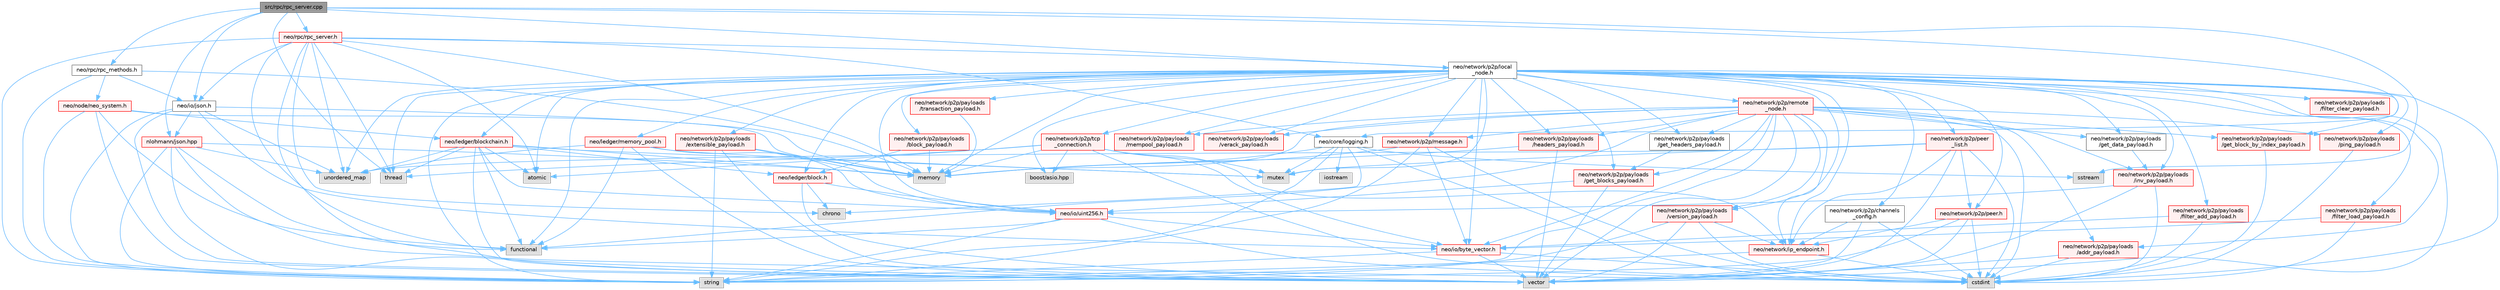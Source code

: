 digraph "src/rpc/rpc_server.cpp"
{
 // LATEX_PDF_SIZE
  bgcolor="transparent";
  edge [fontname=Helvetica,fontsize=10,labelfontname=Helvetica,labelfontsize=10];
  node [fontname=Helvetica,fontsize=10,shape=box,height=0.2,width=0.4];
  Node1 [id="Node000001",label="src/rpc/rpc_server.cpp",height=0.2,width=0.4,color="gray40", fillcolor="grey60", style="filled", fontcolor="black",tooltip=" "];
  Node1 -> Node2 [id="edge1_Node000001_Node000002",color="steelblue1",style="solid",tooltip=" "];
  Node2 [id="Node000002",label="neo/core/logging.h",height=0.2,width=0.4,color="grey40", fillcolor="white", style="filled",URL="$core_2logging_8h.html",tooltip=" "];
  Node2 -> Node3 [id="edge2_Node000002_Node000003",color="steelblue1",style="solid",tooltip=" "];
  Node3 [id="Node000003",label="chrono",height=0.2,width=0.4,color="grey60", fillcolor="#E0E0E0", style="filled",tooltip=" "];
  Node2 -> Node4 [id="edge3_Node000002_Node000004",color="steelblue1",style="solid",tooltip=" "];
  Node4 [id="Node000004",label="cstdint",height=0.2,width=0.4,color="grey60", fillcolor="#E0E0E0", style="filled",tooltip=" "];
  Node2 -> Node5 [id="edge4_Node000002_Node000005",color="steelblue1",style="solid",tooltip=" "];
  Node5 [id="Node000005",label="memory",height=0.2,width=0.4,color="grey60", fillcolor="#E0E0E0", style="filled",tooltip=" "];
  Node2 -> Node6 [id="edge5_Node000002_Node000006",color="steelblue1",style="solid",tooltip=" "];
  Node6 [id="Node000006",label="sstream",height=0.2,width=0.4,color="grey60", fillcolor="#E0E0E0", style="filled",tooltip=" "];
  Node2 -> Node7 [id="edge6_Node000002_Node000007",color="steelblue1",style="solid",tooltip=" "];
  Node7 [id="Node000007",label="string",height=0.2,width=0.4,color="grey60", fillcolor="#E0E0E0", style="filled",tooltip=" "];
  Node2 -> Node8 [id="edge7_Node000002_Node000008",color="steelblue1",style="solid",tooltip=" "];
  Node8 [id="Node000008",label="iostream",height=0.2,width=0.4,color="grey60", fillcolor="#E0E0E0", style="filled",tooltip=" "];
  Node2 -> Node9 [id="edge8_Node000002_Node000009",color="steelblue1",style="solid",tooltip=" "];
  Node9 [id="Node000009",label="mutex",height=0.2,width=0.4,color="grey60", fillcolor="#E0E0E0", style="filled",tooltip=" "];
  Node1 -> Node10 [id="edge9_Node000001_Node000010",color="steelblue1",style="solid",tooltip=" "];
  Node10 [id="Node000010",label="neo/io/json.h",height=0.2,width=0.4,color="grey40", fillcolor="white", style="filled",URL="$io_2json_8h.html",tooltip=" "];
  Node10 -> Node11 [id="edge10_Node000010_Node000011",color="steelblue1",style="solid",tooltip=" "];
  Node11 [id="Node000011",label="neo/io/byte_vector.h",height=0.2,width=0.4,color="red", fillcolor="#FFF0F0", style="filled",URL="$io_2byte__vector_8h.html",tooltip=" "];
  Node11 -> Node4 [id="edge11_Node000011_Node000004",color="steelblue1",style="solid",tooltip=" "];
  Node11 -> Node7 [id="edge12_Node000011_Node000007",color="steelblue1",style="solid",tooltip=" "];
  Node11 -> Node15 [id="edge13_Node000011_Node000015",color="steelblue1",style="solid",tooltip=" "];
  Node15 [id="Node000015",label="vector",height=0.2,width=0.4,color="grey60", fillcolor="#E0E0E0", style="filled",tooltip=" "];
  Node10 -> Node5 [id="edge14_Node000010_Node000005",color="steelblue1",style="solid",tooltip=" "];
  Node10 -> Node16 [id="edge15_Node000010_Node000016",color="steelblue1",style="solid",tooltip=" "];
  Node16 [id="Node000016",label="nlohmann/json.hpp",height=0.2,width=0.4,color="red", fillcolor="#FFF0F0", style="filled",URL="$json_8hpp.html",tooltip=" "];
  Node16 -> Node19 [id="edge16_Node000016_Node000019",color="steelblue1",style="solid",tooltip=" "];
  Node19 [id="Node000019",label="functional",height=0.2,width=0.4,color="grey60", fillcolor="#E0E0E0", style="filled",tooltip=" "];
  Node16 -> Node5 [id="edge17_Node000016_Node000005",color="steelblue1",style="solid",tooltip=" "];
  Node16 -> Node7 [id="edge18_Node000016_Node000007",color="steelblue1",style="solid",tooltip=" "];
  Node16 -> Node15 [id="edge19_Node000016_Node000015",color="steelblue1",style="solid",tooltip=" "];
  Node16 -> Node29 [id="edge20_Node000016_Node000029",color="steelblue1",style="solid",tooltip=" "];
  Node29 [id="Node000029",label="unordered_map",height=0.2,width=0.4,color="grey60", fillcolor="#E0E0E0", style="filled",tooltip=" "];
  Node16 -> Node4 [id="edge21_Node000016_Node000004",color="steelblue1",style="solid",tooltip=" "];
  Node10 -> Node7 [id="edge22_Node000010_Node000007",color="steelblue1",style="solid",tooltip=" "];
  Node10 -> Node29 [id="edge23_Node000010_Node000029",color="steelblue1",style="solid",tooltip=" "];
  Node10 -> Node15 [id="edge24_Node000010_Node000015",color="steelblue1",style="solid",tooltip=" "];
  Node1 -> Node45 [id="edge25_Node000001_Node000045",color="steelblue1",style="solid",tooltip=" "];
  Node45 [id="Node000045",label="neo/network/p2p/local\l_node.h",height=0.2,width=0.4,color="grey40", fillcolor="white", style="filled",URL="$local__node_8h.html",tooltip=" "];
  Node45 -> Node11 [id="edge26_Node000045_Node000011",color="steelblue1",style="solid",tooltip=" "];
  Node45 -> Node46 [id="edge27_Node000045_Node000046",color="steelblue1",style="solid",tooltip=" "];
  Node46 [id="Node000046",label="neo/io/uint256.h",height=0.2,width=0.4,color="red", fillcolor="#FFF0F0", style="filled",URL="$uint256_8h.html",tooltip=" "];
  Node46 -> Node11 [id="edge28_Node000046_Node000011",color="steelblue1",style="solid",tooltip=" "];
  Node46 -> Node4 [id="edge29_Node000046_Node000004",color="steelblue1",style="solid",tooltip=" "];
  Node46 -> Node19 [id="edge30_Node000046_Node000019",color="steelblue1",style="solid",tooltip=" "];
  Node46 -> Node7 [id="edge31_Node000046_Node000007",color="steelblue1",style="solid",tooltip=" "];
  Node45 -> Node48 [id="edge32_Node000045_Node000048",color="steelblue1",style="solid",tooltip=" "];
  Node48 [id="Node000048",label="neo/ledger/block.h",height=0.2,width=0.4,color="red", fillcolor="#FFF0F0", style="filled",URL="$ledger_2block_8h.html",tooltip=" "];
  Node48 -> Node46 [id="edge33_Node000048_Node000046",color="steelblue1",style="solid",tooltip=" "];
  Node48 -> Node3 [id="edge34_Node000048_Node000003",color="steelblue1",style="solid",tooltip=" "];
  Node48 -> Node15 [id="edge35_Node000048_Node000015",color="steelblue1",style="solid",tooltip=" "];
  Node45 -> Node72 [id="edge36_Node000045_Node000072",color="steelblue1",style="solid",tooltip=" "];
  Node72 [id="Node000072",label="neo/ledger/blockchain.h",height=0.2,width=0.4,color="red", fillcolor="#FFF0F0", style="filled",URL="$blockchain_8h.html",tooltip=" "];
  Node72 -> Node48 [id="edge37_Node000072_Node000048",color="steelblue1",style="solid",tooltip=" "];
  Node72 -> Node46 [id="edge38_Node000072_Node000046",color="steelblue1",style="solid",tooltip=" "];
  Node72 -> Node114 [id="edge39_Node000072_Node000114",color="steelblue1",style="solid",tooltip=" "];
  Node114 [id="Node000114",label="atomic",height=0.2,width=0.4,color="grey60", fillcolor="#E0E0E0", style="filled",tooltip=" "];
  Node72 -> Node19 [id="edge40_Node000072_Node000019",color="steelblue1",style="solid",tooltip=" "];
  Node72 -> Node5 [id="edge41_Node000072_Node000005",color="steelblue1",style="solid",tooltip=" "];
  Node72 -> Node9 [id="edge42_Node000072_Node000009",color="steelblue1",style="solid",tooltip=" "];
  Node72 -> Node117 [id="edge43_Node000072_Node000117",color="steelblue1",style="solid",tooltip=" "];
  Node117 [id="Node000117",label="thread",height=0.2,width=0.4,color="grey60", fillcolor="#E0E0E0", style="filled",tooltip=" "];
  Node72 -> Node29 [id="edge44_Node000072_Node000029",color="steelblue1",style="solid",tooltip=" "];
  Node72 -> Node15 [id="edge45_Node000072_Node000015",color="steelblue1",style="solid",tooltip=" "];
  Node45 -> Node118 [id="edge46_Node000045_Node000118",color="steelblue1",style="solid",tooltip=" "];
  Node118 [id="Node000118",label="neo/ledger/memory_pool.h",height=0.2,width=0.4,color="red", fillcolor="#FFF0F0", style="filled",URL="$ledger_2memory__pool_8h.html",tooltip=" "];
  Node118 -> Node46 [id="edge47_Node000118_Node000046",color="steelblue1",style="solid",tooltip=" "];
  Node118 -> Node19 [id="edge48_Node000118_Node000019",color="steelblue1",style="solid",tooltip=" "];
  Node118 -> Node9 [id="edge49_Node000118_Node000009",color="steelblue1",style="solid",tooltip=" "];
  Node118 -> Node29 [id="edge50_Node000118_Node000029",color="steelblue1",style="solid",tooltip=" "];
  Node118 -> Node15 [id="edge51_Node000118_Node000015",color="steelblue1",style="solid",tooltip=" "];
  Node45 -> Node121 [id="edge52_Node000045_Node000121",color="steelblue1",style="solid",tooltip=" "];
  Node121 [id="Node000121",label="neo/network/ip_endpoint.h",height=0.2,width=0.4,color="red", fillcolor="#FFF0F0", style="filled",URL="$ip__endpoint_8h.html",tooltip=" "];
  Node121 -> Node4 [id="edge53_Node000121_Node000004",color="steelblue1",style="solid",tooltip=" "];
  Node121 -> Node7 [id="edge54_Node000121_Node000007",color="steelblue1",style="solid",tooltip=" "];
  Node45 -> Node123 [id="edge55_Node000045_Node000123",color="steelblue1",style="solid",tooltip=" "];
  Node123 [id="Node000123",label="neo/network/p2p/channels\l_config.h",height=0.2,width=0.4,color="grey40", fillcolor="white", style="filled",URL="$channels__config_8h.html",tooltip=" "];
  Node123 -> Node121 [id="edge56_Node000123_Node000121",color="steelblue1",style="solid",tooltip=" "];
  Node123 -> Node4 [id="edge57_Node000123_Node000004",color="steelblue1",style="solid",tooltip=" "];
  Node123 -> Node15 [id="edge58_Node000123_Node000015",color="steelblue1",style="solid",tooltip=" "];
  Node45 -> Node124 [id="edge59_Node000045_Node000124",color="steelblue1",style="solid",tooltip=" "];
  Node124 [id="Node000124",label="neo/network/p2p/message.h",height=0.2,width=0.4,color="red", fillcolor="#FFF0F0", style="filled",URL="$message_8h.html",tooltip=" "];
  Node124 -> Node11 [id="edge60_Node000124_Node000011",color="steelblue1",style="solid",tooltip=" "];
  Node124 -> Node4 [id="edge61_Node000124_Node000004",color="steelblue1",style="solid",tooltip=" "];
  Node124 -> Node5 [id="edge62_Node000124_Node000005",color="steelblue1",style="solid",tooltip=" "];
  Node124 -> Node7 [id="edge63_Node000124_Node000007",color="steelblue1",style="solid",tooltip=" "];
  Node45 -> Node127 [id="edge64_Node000045_Node000127",color="steelblue1",style="solid",tooltip=" "];
  Node127 [id="Node000127",label="neo/network/p2p/payloads\l/addr_payload.h",height=0.2,width=0.4,color="red", fillcolor="#FFF0F0", style="filled",URL="$addr__payload_8h.html",tooltip=" "];
  Node127 -> Node4 [id="edge65_Node000127_Node000004",color="steelblue1",style="solid",tooltip=" "];
  Node127 -> Node15 [id="edge66_Node000127_Node000015",color="steelblue1",style="solid",tooltip=" "];
  Node45 -> Node130 [id="edge67_Node000045_Node000130",color="steelblue1",style="solid",tooltip=" "];
  Node130 [id="Node000130",label="neo/network/p2p/payloads\l/block_payload.h",height=0.2,width=0.4,color="red", fillcolor="#FFF0F0", style="filled",URL="$block__payload_8h.html",tooltip=" "];
  Node130 -> Node48 [id="edge68_Node000130_Node000048",color="steelblue1",style="solid",tooltip=" "];
  Node130 -> Node5 [id="edge69_Node000130_Node000005",color="steelblue1",style="solid",tooltip=" "];
  Node45 -> Node131 [id="edge70_Node000045_Node000131",color="steelblue1",style="solid",tooltip=" "];
  Node131 [id="Node000131",label="neo/network/p2p/payloads\l/extensible_payload.h",height=0.2,width=0.4,color="red", fillcolor="#FFF0F0", style="filled",URL="$p2p_2payloads_2extensible__payload_8h.html",tooltip=" "];
  Node131 -> Node46 [id="edge71_Node000131_Node000046",color="steelblue1",style="solid",tooltip=" "];
  Node131 -> Node5 [id="edge72_Node000131_Node000005",color="steelblue1",style="solid",tooltip=" "];
  Node131 -> Node7 [id="edge73_Node000131_Node000007",color="steelblue1",style="solid",tooltip=" "];
  Node131 -> Node15 [id="edge74_Node000131_Node000015",color="steelblue1",style="solid",tooltip=" "];
  Node45 -> Node132 [id="edge75_Node000045_Node000132",color="steelblue1",style="solid",tooltip=" "];
  Node132 [id="Node000132",label="neo/network/p2p/payloads\l/filter_add_payload.h",height=0.2,width=0.4,color="red", fillcolor="#FFF0F0", style="filled",URL="$filter__add__payload_8h.html",tooltip=" "];
  Node132 -> Node11 [id="edge76_Node000132_Node000011",color="steelblue1",style="solid",tooltip=" "];
  Node132 -> Node4 [id="edge77_Node000132_Node000004",color="steelblue1",style="solid",tooltip=" "];
  Node45 -> Node133 [id="edge78_Node000045_Node000133",color="steelblue1",style="solid",tooltip=" "];
  Node133 [id="Node000133",label="neo/network/p2p/payloads\l/filter_clear_payload.h",height=0.2,width=0.4,color="red", fillcolor="#FFF0F0", style="filled",URL="$filter__clear__payload_8h.html",tooltip=" "];
  Node45 -> Node134 [id="edge79_Node000045_Node000134",color="steelblue1",style="solid",tooltip=" "];
  Node134 [id="Node000134",label="neo/network/p2p/payloads\l/filter_load_payload.h",height=0.2,width=0.4,color="red", fillcolor="#FFF0F0", style="filled",URL="$filter__load__payload_8h.html",tooltip=" "];
  Node134 -> Node11 [id="edge80_Node000134_Node000011",color="steelblue1",style="solid",tooltip=" "];
  Node134 -> Node4 [id="edge81_Node000134_Node000004",color="steelblue1",style="solid",tooltip=" "];
  Node45 -> Node135 [id="edge82_Node000045_Node000135",color="steelblue1",style="solid",tooltip=" "];
  Node135 [id="Node000135",label="neo/network/p2p/payloads\l/get_block_by_index_payload.h",height=0.2,width=0.4,color="red", fillcolor="#FFF0F0", style="filled",URL="$get__block__by__index__payload_8h.html",tooltip=" "];
  Node135 -> Node4 [id="edge83_Node000135_Node000004",color="steelblue1",style="solid",tooltip=" "];
  Node45 -> Node136 [id="edge84_Node000045_Node000136",color="steelblue1",style="solid",tooltip=" "];
  Node136 [id="Node000136",label="neo/network/p2p/payloads\l/get_blocks_payload.h",height=0.2,width=0.4,color="red", fillcolor="#FFF0F0", style="filled",URL="$get__blocks__payload_8h.html",tooltip=" "];
  Node136 -> Node46 [id="edge85_Node000136_Node000046",color="steelblue1",style="solid",tooltip=" "];
  Node136 -> Node15 [id="edge86_Node000136_Node000015",color="steelblue1",style="solid",tooltip=" "];
  Node45 -> Node137 [id="edge87_Node000045_Node000137",color="steelblue1",style="solid",tooltip=" "];
  Node137 [id="Node000137",label="neo/network/p2p/payloads\l/get_data_payload.h",height=0.2,width=0.4,color="grey40", fillcolor="white", style="filled",URL="$get__data__payload_8h.html",tooltip=" "];
  Node137 -> Node138 [id="edge88_Node000137_Node000138",color="steelblue1",style="solid",tooltip=" "];
  Node138 [id="Node000138",label="neo/network/p2p/payloads\l/inv_payload.h",height=0.2,width=0.4,color="red", fillcolor="#FFF0F0", style="filled",URL="$inv__payload_8h.html",tooltip=" "];
  Node138 -> Node46 [id="edge89_Node000138_Node000046",color="steelblue1",style="solid",tooltip=" "];
  Node138 -> Node4 [id="edge90_Node000138_Node000004",color="steelblue1",style="solid",tooltip=" "];
  Node138 -> Node15 [id="edge91_Node000138_Node000015",color="steelblue1",style="solid",tooltip=" "];
  Node45 -> Node140 [id="edge92_Node000045_Node000140",color="steelblue1",style="solid",tooltip=" "];
  Node140 [id="Node000140",label="neo/network/p2p/payloads\l/get_headers_payload.h",height=0.2,width=0.4,color="grey40", fillcolor="white", style="filled",URL="$get__headers__payload_8h.html",tooltip=" "];
  Node140 -> Node136 [id="edge93_Node000140_Node000136",color="steelblue1",style="solid",tooltip=" "];
  Node45 -> Node141 [id="edge94_Node000045_Node000141",color="steelblue1",style="solid",tooltip=" "];
  Node141 [id="Node000141",label="neo/network/p2p/payloads\l/headers_payload.h",height=0.2,width=0.4,color="red", fillcolor="#FFF0F0", style="filled",URL="$headers__payload_8h.html",tooltip=" "];
  Node141 -> Node5 [id="edge95_Node000141_Node000005",color="steelblue1",style="solid",tooltip=" "];
  Node141 -> Node15 [id="edge96_Node000141_Node000015",color="steelblue1",style="solid",tooltip=" "];
  Node45 -> Node138 [id="edge97_Node000045_Node000138",color="steelblue1",style="solid",tooltip=" "];
  Node45 -> Node142 [id="edge98_Node000045_Node000142",color="steelblue1",style="solid",tooltip=" "];
  Node142 [id="Node000142",label="neo/network/p2p/payloads\l/mempool_payload.h",height=0.2,width=0.4,color="red", fillcolor="#FFF0F0", style="filled",URL="$mempool__payload_8h.html",tooltip=" "];
  Node45 -> Node143 [id="edge99_Node000045_Node000143",color="steelblue1",style="solid",tooltip=" "];
  Node143 [id="Node000143",label="neo/network/p2p/payloads\l/ping_payload.h",height=0.2,width=0.4,color="red", fillcolor="#FFF0F0", style="filled",URL="$ping__payload_8h.html",tooltip=" "];
  Node143 -> Node4 [id="edge100_Node000143_Node000004",color="steelblue1",style="solid",tooltip=" "];
  Node45 -> Node144 [id="edge101_Node000045_Node000144",color="steelblue1",style="solid",tooltip=" "];
  Node144 [id="Node000144",label="neo/network/p2p/payloads\l/transaction_payload.h",height=0.2,width=0.4,color="red", fillcolor="#FFF0F0", style="filled",URL="$transaction__payload_8h.html",tooltip=" "];
  Node144 -> Node5 [id="edge102_Node000144_Node000005",color="steelblue1",style="solid",tooltip=" "];
  Node45 -> Node145 [id="edge103_Node000045_Node000145",color="steelblue1",style="solid",tooltip=" "];
  Node145 [id="Node000145",label="neo/network/p2p/payloads\l/verack_payload.h",height=0.2,width=0.4,color="red", fillcolor="#FFF0F0", style="filled",URL="$verack__payload_8h.html",tooltip=" "];
  Node45 -> Node146 [id="edge104_Node000045_Node000146",color="steelblue1",style="solid",tooltip=" "];
  Node146 [id="Node000146",label="neo/network/p2p/payloads\l/version_payload.h",height=0.2,width=0.4,color="red", fillcolor="#FFF0F0", style="filled",URL="$version__payload_8h.html",tooltip=" "];
  Node146 -> Node121 [id="edge105_Node000146_Node000121",color="steelblue1",style="solid",tooltip=" "];
  Node146 -> Node4 [id="edge106_Node000146_Node000004",color="steelblue1",style="solid",tooltip=" "];
  Node146 -> Node7 [id="edge107_Node000146_Node000007",color="steelblue1",style="solid",tooltip=" "];
  Node146 -> Node15 [id="edge108_Node000146_Node000015",color="steelblue1",style="solid",tooltip=" "];
  Node45 -> Node149 [id="edge109_Node000045_Node000149",color="steelblue1",style="solid",tooltip=" "];
  Node149 [id="Node000149",label="neo/network/p2p/peer.h",height=0.2,width=0.4,color="red", fillcolor="#FFF0F0", style="filled",URL="$peer_8h.html",tooltip=" "];
  Node149 -> Node121 [id="edge110_Node000149_Node000121",color="steelblue1",style="solid",tooltip=" "];
  Node149 -> Node4 [id="edge111_Node000149_Node000004",color="steelblue1",style="solid",tooltip=" "];
  Node149 -> Node7 [id="edge112_Node000149_Node000007",color="steelblue1",style="solid",tooltip=" "];
  Node149 -> Node15 [id="edge113_Node000149_Node000015",color="steelblue1",style="solid",tooltip=" "];
  Node45 -> Node150 [id="edge114_Node000045_Node000150",color="steelblue1",style="solid",tooltip=" "];
  Node150 [id="Node000150",label="neo/network/p2p/peer\l_list.h",height=0.2,width=0.4,color="red", fillcolor="#FFF0F0", style="filled",URL="$peer__list_8h.html",tooltip=" "];
  Node150 -> Node121 [id="edge115_Node000150_Node000121",color="steelblue1",style="solid",tooltip=" "];
  Node150 -> Node149 [id="edge116_Node000150_Node000149",color="steelblue1",style="solid",tooltip=" "];
  Node150 -> Node4 [id="edge117_Node000150_Node000004",color="steelblue1",style="solid",tooltip=" "];
  Node150 -> Node9 [id="edge118_Node000150_Node000009",color="steelblue1",style="solid",tooltip=" "];
  Node150 -> Node29 [id="edge119_Node000150_Node000029",color="steelblue1",style="solid",tooltip=" "];
  Node150 -> Node15 [id="edge120_Node000150_Node000015",color="steelblue1",style="solid",tooltip=" "];
  Node45 -> Node151 [id="edge121_Node000045_Node000151",color="steelblue1",style="solid",tooltip=" "];
  Node151 [id="Node000151",label="neo/network/p2p/remote\l_node.h",height=0.2,width=0.4,color="red", fillcolor="#FFF0F0", style="filled",URL="$remote__node_8h.html",tooltip=" "];
  Node151 -> Node11 [id="edge122_Node000151_Node000011",color="steelblue1",style="solid",tooltip=" "];
  Node151 -> Node121 [id="edge123_Node000151_Node000121",color="steelblue1",style="solid",tooltip=" "];
  Node151 -> Node124 [id="edge124_Node000151_Node000124",color="steelblue1",style="solid",tooltip=" "];
  Node151 -> Node127 [id="edge125_Node000151_Node000127",color="steelblue1",style="solid",tooltip=" "];
  Node151 -> Node135 [id="edge126_Node000151_Node000135",color="steelblue1",style="solid",tooltip=" "];
  Node151 -> Node136 [id="edge127_Node000151_Node000136",color="steelblue1",style="solid",tooltip=" "];
  Node151 -> Node137 [id="edge128_Node000151_Node000137",color="steelblue1",style="solid",tooltip=" "];
  Node151 -> Node140 [id="edge129_Node000151_Node000140",color="steelblue1",style="solid",tooltip=" "];
  Node151 -> Node141 [id="edge130_Node000151_Node000141",color="steelblue1",style="solid",tooltip=" "];
  Node151 -> Node138 [id="edge131_Node000151_Node000138",color="steelblue1",style="solid",tooltip=" "];
  Node151 -> Node142 [id="edge132_Node000151_Node000142",color="steelblue1",style="solid",tooltip=" "];
  Node151 -> Node143 [id="edge133_Node000151_Node000143",color="steelblue1",style="solid",tooltip=" "];
  Node151 -> Node145 [id="edge134_Node000151_Node000145",color="steelblue1",style="solid",tooltip=" "];
  Node151 -> Node146 [id="edge135_Node000151_Node000146",color="steelblue1",style="solid",tooltip=" "];
  Node151 -> Node4 [id="edge136_Node000151_Node000004",color="steelblue1",style="solid",tooltip=" "];
  Node151 -> Node19 [id="edge137_Node000151_Node000019",color="steelblue1",style="solid",tooltip=" "];
  Node151 -> Node5 [id="edge138_Node000151_Node000005",color="steelblue1",style="solid",tooltip=" "];
  Node151 -> Node7 [id="edge139_Node000151_Node000007",color="steelblue1",style="solid",tooltip=" "];
  Node151 -> Node15 [id="edge140_Node000151_Node000015",color="steelblue1",style="solid",tooltip=" "];
  Node45 -> Node153 [id="edge141_Node000045_Node000153",color="steelblue1",style="solid",tooltip=" "];
  Node153 [id="Node000153",label="neo/network/p2p/tcp\l_connection.h",height=0.2,width=0.4,color="red", fillcolor="#FFF0F0", style="filled",URL="$p2p_2tcp__connection_8h.html",tooltip=" "];
  Node153 -> Node11 [id="edge142_Node000153_Node000011",color="steelblue1",style="solid",tooltip=" "];
  Node153 -> Node121 [id="edge143_Node000153_Node000121",color="steelblue1",style="solid",tooltip=" "];
  Node153 -> Node114 [id="edge144_Node000153_Node000114",color="steelblue1",style="solid",tooltip=" "];
  Node153 -> Node154 [id="edge145_Node000153_Node000154",color="steelblue1",style="solid",tooltip=" "];
  Node154 [id="Node000154",label="boost/asio.hpp",height=0.2,width=0.4,color="grey60", fillcolor="#E0E0E0", style="filled",tooltip=" "];
  Node153 -> Node4 [id="edge146_Node000153_Node000004",color="steelblue1",style="solid",tooltip=" "];
  Node153 -> Node5 [id="edge147_Node000153_Node000005",color="steelblue1",style="solid",tooltip=" "];
  Node153 -> Node9 [id="edge148_Node000153_Node000009",color="steelblue1",style="solid",tooltip=" "];
  Node153 -> Node117 [id="edge149_Node000153_Node000117",color="steelblue1",style="solid",tooltip=" "];
  Node45 -> Node114 [id="edge150_Node000045_Node000114",color="steelblue1",style="solid",tooltip=" "];
  Node45 -> Node154 [id="edge151_Node000045_Node000154",color="steelblue1",style="solid",tooltip=" "];
  Node45 -> Node4 [id="edge152_Node000045_Node000004",color="steelblue1",style="solid",tooltip=" "];
  Node45 -> Node19 [id="edge153_Node000045_Node000019",color="steelblue1",style="solid",tooltip=" "];
  Node45 -> Node5 [id="edge154_Node000045_Node000005",color="steelblue1",style="solid",tooltip=" "];
  Node45 -> Node9 [id="edge155_Node000045_Node000009",color="steelblue1",style="solid",tooltip=" "];
  Node45 -> Node7 [id="edge156_Node000045_Node000007",color="steelblue1",style="solid",tooltip=" "];
  Node45 -> Node117 [id="edge157_Node000045_Node000117",color="steelblue1",style="solid",tooltip=" "];
  Node45 -> Node29 [id="edge158_Node000045_Node000029",color="steelblue1",style="solid",tooltip=" "];
  Node45 -> Node15 [id="edge159_Node000045_Node000015",color="steelblue1",style="solid",tooltip=" "];
  Node1 -> Node155 [id="edge160_Node000001_Node000155",color="steelblue1",style="solid",tooltip=" "];
  Node155 [id="Node000155",label="neo/rpc/rpc_methods.h",height=0.2,width=0.4,color="grey40", fillcolor="white", style="filled",URL="$rpc__methods_8h.html",tooltip=" "];
  Node155 -> Node10 [id="edge161_Node000155_Node000010",color="steelblue1",style="solid",tooltip=" "];
  Node155 -> Node156 [id="edge162_Node000155_Node000156",color="steelblue1",style="solid",tooltip=" "];
  Node156 [id="Node000156",label="neo/node/neo_system.h",height=0.2,width=0.4,color="red", fillcolor="#FFF0F0", style="filled",URL="$node_2neo__system_8h.html",tooltip=" "];
  Node156 -> Node72 [id="edge163_Node000156_Node000072",color="steelblue1",style="solid",tooltip=" "];
  Node156 -> Node19 [id="edge164_Node000156_Node000019",color="steelblue1",style="solid",tooltip=" "];
  Node156 -> Node5 [id="edge165_Node000156_Node000005",color="steelblue1",style="solid",tooltip=" "];
  Node156 -> Node7 [id="edge166_Node000156_Node000007",color="steelblue1",style="solid",tooltip=" "];
  Node156 -> Node15 [id="edge167_Node000156_Node000015",color="steelblue1",style="solid",tooltip=" "];
  Node155 -> Node5 [id="edge168_Node000155_Node000005",color="steelblue1",style="solid",tooltip=" "];
  Node155 -> Node7 [id="edge169_Node000155_Node000007",color="steelblue1",style="solid",tooltip=" "];
  Node1 -> Node172 [id="edge170_Node000001_Node000172",color="steelblue1",style="solid",tooltip=" "];
  Node172 [id="Node000172",label="neo/rpc/rpc_server.h",height=0.2,width=0.4,color="red", fillcolor="#FFF0F0", style="filled",URL="$rpc__server_8h.html",tooltip=" "];
  Node172 -> Node2 [id="edge171_Node000172_Node000002",color="steelblue1",style="solid",tooltip=" "];
  Node172 -> Node10 [id="edge172_Node000172_Node000010",color="steelblue1",style="solid",tooltip=" "];
  Node172 -> Node45 [id="edge173_Node000172_Node000045",color="steelblue1",style="solid",tooltip=" "];
  Node172 -> Node114 [id="edge174_Node000172_Node000114",color="steelblue1",style="solid",tooltip=" "];
  Node172 -> Node3 [id="edge175_Node000172_Node000003",color="steelblue1",style="solid",tooltip=" "];
  Node172 -> Node19 [id="edge176_Node000172_Node000019",color="steelblue1",style="solid",tooltip=" "];
  Node172 -> Node5 [id="edge177_Node000172_Node000005",color="steelblue1",style="solid",tooltip=" "];
  Node172 -> Node7 [id="edge178_Node000172_Node000007",color="steelblue1",style="solid",tooltip=" "];
  Node172 -> Node117 [id="edge179_Node000172_Node000117",color="steelblue1",style="solid",tooltip=" "];
  Node172 -> Node29 [id="edge180_Node000172_Node000029",color="steelblue1",style="solid",tooltip=" "];
  Node172 -> Node15 [id="edge181_Node000172_Node000015",color="steelblue1",style="solid",tooltip=" "];
  Node1 -> Node16 [id="edge182_Node000001_Node000016",color="steelblue1",style="solid",tooltip=" "];
  Node1 -> Node6 [id="edge183_Node000001_Node000006",color="steelblue1",style="solid",tooltip=" "];
  Node1 -> Node117 [id="edge184_Node000001_Node000117",color="steelblue1",style="solid",tooltip=" "];
}
